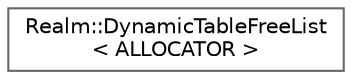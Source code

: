 digraph "Graphical Class Hierarchy"
{
 // LATEX_PDF_SIZE
  bgcolor="transparent";
  edge [fontname=Helvetica,fontsize=10,labelfontname=Helvetica,labelfontsize=10];
  node [fontname=Helvetica,fontsize=10,shape=box,height=0.2,width=0.4];
  rankdir="LR";
  Node0 [id="Node000000",label="Realm::DynamicTableFreeList\l\< ALLOCATOR \>",height=0.2,width=0.4,color="grey40", fillcolor="white", style="filled",URL="$classRealm_1_1DynamicTableFreeList.html",tooltip=" "];
}
